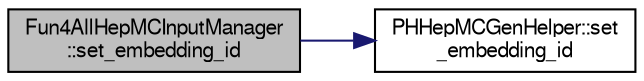 digraph "Fun4AllHepMCInputManager::set_embedding_id"
{
  bgcolor="transparent";
  edge [fontname="FreeSans",fontsize="10",labelfontname="FreeSans",labelfontsize="10"];
  node [fontname="FreeSans",fontsize="10",shape=record];
  rankdir="LR";
  Node1 [label="Fun4AllHepMCInputManager\l::set_embedding_id",height=0.2,width=0.4,color="black", fillcolor="grey75", style="filled" fontcolor="black"];
  Node1 -> Node2 [color="midnightblue",fontsize="10",style="solid",fontname="FreeSans"];
  Node2 [label="PHHepMCGenHelper::set\l_embedding_id",height=0.2,width=0.4,color="black",URL="$dd/d2a/classPHHepMCGenHelper.html#a884de454f3d4310e9481815d85f6e2fc"];
}
